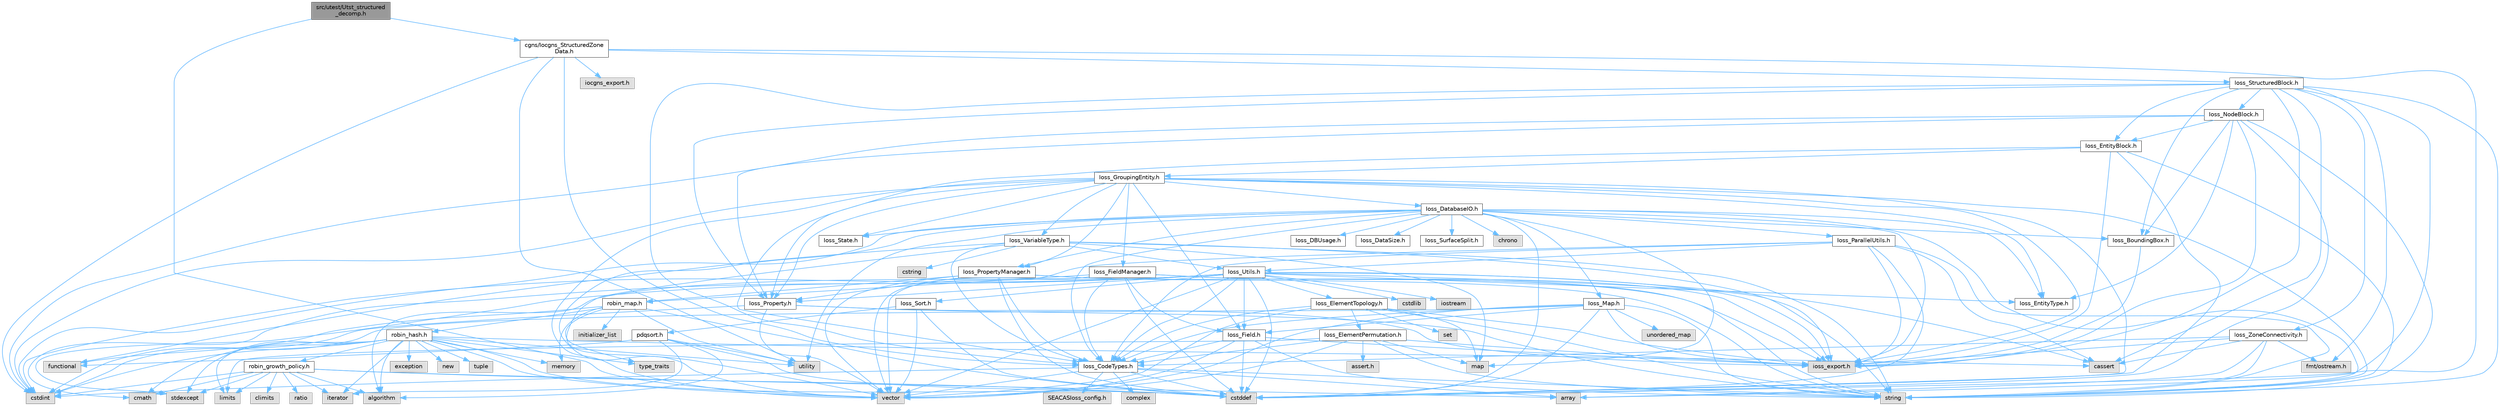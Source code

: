 digraph "src/utest/Utst_structured_decomp.h"
{
 // INTERACTIVE_SVG=YES
 // LATEX_PDF_SIZE
  bgcolor="transparent";
  edge [fontname=Helvetica,fontsize=10,labelfontname=Helvetica,labelfontsize=10];
  node [fontname=Helvetica,fontsize=10,shape=box,height=0.2,width=0.4];
  Node1 [id="Node000001",label="src/utest/Utst_structured\l_decomp.h",height=0.2,width=0.4,color="gray40", fillcolor="grey60", style="filled", fontcolor="black",tooltip=" "];
  Node1 -> Node2 [id="edge1_Node000001_Node000002",color="steelblue1",style="solid",tooltip=" "];
  Node2 [id="Node000002",label="cgns/Iocgns_StructuredZone\lData.h",height=0.2,width=0.4,color="grey40", fillcolor="white", style="filled",URL="$Iocgns__StructuredZoneData_8h.html",tooltip=" "];
  Node2 -> Node3 [id="edge2_Node000002_Node000003",color="steelblue1",style="solid",tooltip=" "];
  Node3 [id="Node000003",label="iocgns_export.h",height=0.2,width=0.4,color="grey60", fillcolor="#E0E0E0", style="filled",tooltip=" "];
  Node2 -> Node4 [id="edge3_Node000002_Node000004",color="steelblue1",style="solid",tooltip=" "];
  Node4 [id="Node000004",label="Ioss_CodeTypes.h",height=0.2,width=0.4,color="grey40", fillcolor="white", style="filled",URL="$Ioss__CodeTypes_8h.html",tooltip=" "];
  Node4 -> Node5 [id="edge4_Node000004_Node000005",color="steelblue1",style="solid",tooltip=" "];
  Node5 [id="Node000005",label="array",height=0.2,width=0.4,color="grey60", fillcolor="#E0E0E0", style="filled",tooltip=" "];
  Node4 -> Node6 [id="edge5_Node000004_Node000006",color="steelblue1",style="solid",tooltip=" "];
  Node6 [id="Node000006",label="cstddef",height=0.2,width=0.4,color="grey60", fillcolor="#E0E0E0", style="filled",tooltip=" "];
  Node4 -> Node7 [id="edge6_Node000004_Node000007",color="steelblue1",style="solid",tooltip=" "];
  Node7 [id="Node000007",label="cstdint",height=0.2,width=0.4,color="grey60", fillcolor="#E0E0E0", style="filled",tooltip=" "];
  Node4 -> Node8 [id="edge7_Node000004_Node000008",color="steelblue1",style="solid",tooltip=" "];
  Node8 [id="Node000008",label="string",height=0.2,width=0.4,color="grey60", fillcolor="#E0E0E0", style="filled",tooltip=" "];
  Node4 -> Node9 [id="edge8_Node000004_Node000009",color="steelblue1",style="solid",tooltip=" "];
  Node9 [id="Node000009",label="vector",height=0.2,width=0.4,color="grey60", fillcolor="#E0E0E0", style="filled",tooltip=" "];
  Node4 -> Node10 [id="edge9_Node000004_Node000010",color="steelblue1",style="solid",tooltip=" "];
  Node10 [id="Node000010",label="SEACASIoss_config.h",height=0.2,width=0.4,color="grey60", fillcolor="#E0E0E0", style="filled",tooltip=" "];
  Node4 -> Node11 [id="edge10_Node000004_Node000011",color="steelblue1",style="solid",tooltip=" "];
  Node11 [id="Node000011",label="complex",height=0.2,width=0.4,color="grey60", fillcolor="#E0E0E0", style="filled",tooltip=" "];
  Node2 -> Node12 [id="edge11_Node000002_Node000012",color="steelblue1",style="solid",tooltip=" "];
  Node12 [id="Node000012",label="Ioss_StructuredBlock.h",height=0.2,width=0.4,color="grey40", fillcolor="white", style="filled",URL="$Ioss__StructuredBlock_8h.html",tooltip=" "];
  Node12 -> Node13 [id="edge12_Node000012_Node000013",color="steelblue1",style="solid",tooltip=" "];
  Node13 [id="Node000013",label="ioss_export.h",height=0.2,width=0.4,color="grey60", fillcolor="#E0E0E0", style="filled",tooltip=" "];
  Node12 -> Node14 [id="edge13_Node000012_Node000014",color="steelblue1",style="solid",tooltip=" "];
  Node14 [id="Node000014",label="Ioss_BoundingBox.h",height=0.2,width=0.4,color="grey40", fillcolor="white", style="filled",URL="$Ioss__BoundingBox_8h.html",tooltip=" "];
  Node14 -> Node13 [id="edge14_Node000014_Node000013",color="steelblue1",style="solid",tooltip=" "];
  Node12 -> Node4 [id="edge15_Node000012_Node000004",color="steelblue1",style="solid",tooltip=" "];
  Node12 -> Node15 [id="edge16_Node000012_Node000015",color="steelblue1",style="solid",tooltip=" "];
  Node15 [id="Node000015",label="Ioss_EntityBlock.h",height=0.2,width=0.4,color="grey40", fillcolor="white", style="filled",URL="$Ioss__EntityBlock_8h.html",tooltip=" "];
  Node15 -> Node13 [id="edge17_Node000015_Node000013",color="steelblue1",style="solid",tooltip=" "];
  Node15 -> Node16 [id="edge18_Node000015_Node000016",color="steelblue1",style="solid",tooltip=" "];
  Node16 [id="Node000016",label="Ioss_GroupingEntity.h",height=0.2,width=0.4,color="grey40", fillcolor="white", style="filled",URL="$Ioss__GroupingEntity_8h.html",tooltip=" "];
  Node16 -> Node13 [id="edge19_Node000016_Node000013",color="steelblue1",style="solid",tooltip=" "];
  Node16 -> Node4 [id="edge20_Node000016_Node000004",color="steelblue1",style="solid",tooltip=" "];
  Node16 -> Node17 [id="edge21_Node000016_Node000017",color="steelblue1",style="solid",tooltip=" "];
  Node17 [id="Node000017",label="Ioss_DatabaseIO.h",height=0.2,width=0.4,color="grey40", fillcolor="white", style="filled",URL="$Ioss__DatabaseIO_8h.html",tooltip=" "];
  Node17 -> Node13 [id="edge22_Node000017_Node000013",color="steelblue1",style="solid",tooltip=" "];
  Node17 -> Node14 [id="edge23_Node000017_Node000014",color="steelblue1",style="solid",tooltip=" "];
  Node17 -> Node4 [id="edge24_Node000017_Node000004",color="steelblue1",style="solid",tooltip=" "];
  Node17 -> Node18 [id="edge25_Node000017_Node000018",color="steelblue1",style="solid",tooltip=" "];
  Node18 [id="Node000018",label="Ioss_DBUsage.h",height=0.2,width=0.4,color="grey40", fillcolor="white", style="filled",URL="$Ioss__DBUsage_8h.html",tooltip=" "];
  Node17 -> Node19 [id="edge26_Node000017_Node000019",color="steelblue1",style="solid",tooltip=" "];
  Node19 [id="Node000019",label="Ioss_DataSize.h",height=0.2,width=0.4,color="grey40", fillcolor="white", style="filled",URL="$Ioss__DataSize_8h.html",tooltip=" "];
  Node17 -> Node20 [id="edge27_Node000017_Node000020",color="steelblue1",style="solid",tooltip=" "];
  Node20 [id="Node000020",label="Ioss_EntityType.h",height=0.2,width=0.4,color="grey40", fillcolor="white", style="filled",URL="$Ioss__EntityType_8h.html",tooltip=" "];
  Node17 -> Node21 [id="edge28_Node000017_Node000021",color="steelblue1",style="solid",tooltip=" "];
  Node21 [id="Node000021",label="Ioss_Map.h",height=0.2,width=0.4,color="grey40", fillcolor="white", style="filled",URL="$Ioss__Map_8h.html",tooltip=" "];
  Node21 -> Node13 [id="edge29_Node000021_Node000013",color="steelblue1",style="solid",tooltip=" "];
  Node21 -> Node4 [id="edge30_Node000021_Node000004",color="steelblue1",style="solid",tooltip=" "];
  Node21 -> Node22 [id="edge31_Node000021_Node000022",color="steelblue1",style="solid",tooltip=" "];
  Node22 [id="Node000022",label="Ioss_Field.h",height=0.2,width=0.4,color="grey40", fillcolor="white", style="filled",URL="$Ioss__Field_8h.html",tooltip=" "];
  Node22 -> Node13 [id="edge32_Node000022_Node000013",color="steelblue1",style="solid",tooltip=" "];
  Node22 -> Node4 [id="edge33_Node000022_Node000004",color="steelblue1",style="solid",tooltip=" "];
  Node22 -> Node6 [id="edge34_Node000022_Node000006",color="steelblue1",style="solid",tooltip=" "];
  Node22 -> Node8 [id="edge35_Node000022_Node000008",color="steelblue1",style="solid",tooltip=" "];
  Node22 -> Node9 [id="edge36_Node000022_Node000009",color="steelblue1",style="solid",tooltip=" "];
  Node21 -> Node6 [id="edge37_Node000021_Node000006",color="steelblue1",style="solid",tooltip=" "];
  Node21 -> Node7 [id="edge38_Node000021_Node000007",color="steelblue1",style="solid",tooltip=" "];
  Node21 -> Node8 [id="edge39_Node000021_Node000008",color="steelblue1",style="solid",tooltip=" "];
  Node21 -> Node9 [id="edge40_Node000021_Node000009",color="steelblue1",style="solid",tooltip=" "];
  Node21 -> Node23 [id="edge41_Node000021_Node000023",color="steelblue1",style="solid",tooltip=" "];
  Node23 [id="Node000023",label="unordered_map",height=0.2,width=0.4,color="grey60", fillcolor="#E0E0E0", style="filled",tooltip=" "];
  Node17 -> Node24 [id="edge42_Node000017_Node000024",color="steelblue1",style="solid",tooltip=" "];
  Node24 [id="Node000024",label="Ioss_ParallelUtils.h",height=0.2,width=0.4,color="grey40", fillcolor="white", style="filled",URL="$Ioss__ParallelUtils_8h.html",tooltip=" "];
  Node24 -> Node13 [id="edge43_Node000024_Node000013",color="steelblue1",style="solid",tooltip=" "];
  Node24 -> Node4 [id="edge44_Node000024_Node000004",color="steelblue1",style="solid",tooltip=" "];
  Node24 -> Node25 [id="edge45_Node000024_Node000025",color="steelblue1",style="solid",tooltip=" "];
  Node25 [id="Node000025",label="Ioss_Utils.h",height=0.2,width=0.4,color="grey40", fillcolor="white", style="filled",URL="$Ioss__Utils_8h.html",tooltip=" "];
  Node25 -> Node13 [id="edge46_Node000025_Node000013",color="steelblue1",style="solid",tooltip=" "];
  Node25 -> Node4 [id="edge47_Node000025_Node000004",color="steelblue1",style="solid",tooltip=" "];
  Node25 -> Node26 [id="edge48_Node000025_Node000026",color="steelblue1",style="solid",tooltip=" "];
  Node26 [id="Node000026",label="Ioss_ElementTopology.h",height=0.2,width=0.4,color="grey40", fillcolor="white", style="filled",URL="$Ioss__ElementTopology_8h.html",tooltip=" "];
  Node26 -> Node13 [id="edge49_Node000026_Node000013",color="steelblue1",style="solid",tooltip=" "];
  Node26 -> Node4 [id="edge50_Node000026_Node000004",color="steelblue1",style="solid",tooltip=" "];
  Node26 -> Node27 [id="edge51_Node000026_Node000027",color="steelblue1",style="solid",tooltip=" "];
  Node27 [id="Node000027",label="Ioss_ElementPermutation.h",height=0.2,width=0.4,color="grey40", fillcolor="white", style="filled",URL="$Ioss__ElementPermutation_8h.html",tooltip=" "];
  Node27 -> Node13 [id="edge52_Node000027_Node000013",color="steelblue1",style="solid",tooltip=" "];
  Node27 -> Node4 [id="edge53_Node000027_Node000004",color="steelblue1",style="solid",tooltip=" "];
  Node27 -> Node28 [id="edge54_Node000027_Node000028",color="steelblue1",style="solid",tooltip=" "];
  Node28 [id="Node000028",label="assert.h",height=0.2,width=0.4,color="grey60", fillcolor="#E0E0E0", style="filled",tooltip=" "];
  Node27 -> Node29 [id="edge55_Node000027_Node000029",color="steelblue1",style="solid",tooltip=" "];
  Node29 [id="Node000029",label="limits",height=0.2,width=0.4,color="grey60", fillcolor="#E0E0E0", style="filled",tooltip=" "];
  Node27 -> Node30 [id="edge56_Node000027_Node000030",color="steelblue1",style="solid",tooltip=" "];
  Node30 [id="Node000030",label="map",height=0.2,width=0.4,color="grey60", fillcolor="#E0E0E0", style="filled",tooltip=" "];
  Node27 -> Node8 [id="edge57_Node000027_Node000008",color="steelblue1",style="solid",tooltip=" "];
  Node27 -> Node9 [id="edge58_Node000027_Node000009",color="steelblue1",style="solid",tooltip=" "];
  Node26 -> Node30 [id="edge59_Node000026_Node000030",color="steelblue1",style="solid",tooltip=" "];
  Node26 -> Node31 [id="edge60_Node000026_Node000031",color="steelblue1",style="solid",tooltip=" "];
  Node31 [id="Node000031",label="set",height=0.2,width=0.4,color="grey60", fillcolor="#E0E0E0", style="filled",tooltip=" "];
  Node26 -> Node8 [id="edge61_Node000026_Node000008",color="steelblue1",style="solid",tooltip=" "];
  Node26 -> Node9 [id="edge62_Node000026_Node000009",color="steelblue1",style="solid",tooltip=" "];
  Node25 -> Node20 [id="edge63_Node000025_Node000020",color="steelblue1",style="solid",tooltip=" "];
  Node25 -> Node22 [id="edge64_Node000025_Node000022",color="steelblue1",style="solid",tooltip=" "];
  Node25 -> Node32 [id="edge65_Node000025_Node000032",color="steelblue1",style="solid",tooltip=" "];
  Node32 [id="Node000032",label="Ioss_Property.h",height=0.2,width=0.4,color="grey40", fillcolor="white", style="filled",URL="$Ioss__Property_8h.html",tooltip=" "];
  Node32 -> Node13 [id="edge66_Node000032_Node000013",color="steelblue1",style="solid",tooltip=" "];
  Node32 -> Node7 [id="edge67_Node000032_Node000007",color="steelblue1",style="solid",tooltip=" "];
  Node32 -> Node8 [id="edge68_Node000032_Node000008",color="steelblue1",style="solid",tooltip=" "];
  Node32 -> Node9 [id="edge69_Node000032_Node000009",color="steelblue1",style="solid",tooltip=" "];
  Node25 -> Node33 [id="edge70_Node000025_Node000033",color="steelblue1",style="solid",tooltip=" "];
  Node33 [id="Node000033",label="Ioss_Sort.h",height=0.2,width=0.4,color="grey40", fillcolor="white", style="filled",URL="$Ioss__Sort_8h.html",tooltip=" "];
  Node33 -> Node34 [id="edge71_Node000033_Node000034",color="steelblue1",style="solid",tooltip=" "];
  Node34 [id="Node000034",label="pdqsort.h",height=0.2,width=0.4,color="grey40", fillcolor="white", style="filled",URL="$pdqsort_8h.html",tooltip=" "];
  Node34 -> Node35 [id="edge72_Node000034_Node000035",color="steelblue1",style="solid",tooltip=" "];
  Node35 [id="Node000035",label="algorithm",height=0.2,width=0.4,color="grey60", fillcolor="#E0E0E0", style="filled",tooltip=" "];
  Node34 -> Node6 [id="edge73_Node000034_Node000006",color="steelblue1",style="solid",tooltip=" "];
  Node34 -> Node36 [id="edge74_Node000034_Node000036",color="steelblue1",style="solid",tooltip=" "];
  Node36 [id="Node000036",label="functional",height=0.2,width=0.4,color="grey60", fillcolor="#E0E0E0", style="filled",tooltip=" "];
  Node34 -> Node37 [id="edge75_Node000034_Node000037",color="steelblue1",style="solid",tooltip=" "];
  Node37 [id="Node000037",label="iterator",height=0.2,width=0.4,color="grey60", fillcolor="#E0E0E0", style="filled",tooltip=" "];
  Node34 -> Node38 [id="edge76_Node000034_Node000038",color="steelblue1",style="solid",tooltip=" "];
  Node38 [id="Node000038",label="utility",height=0.2,width=0.4,color="grey60", fillcolor="#E0E0E0", style="filled",tooltip=" "];
  Node33 -> Node6 [id="edge77_Node000033_Node000006",color="steelblue1",style="solid",tooltip=" "];
  Node33 -> Node9 [id="edge78_Node000033_Node000009",color="steelblue1",style="solid",tooltip=" "];
  Node25 -> Node35 [id="edge79_Node000025_Node000035",color="steelblue1",style="solid",tooltip=" "];
  Node25 -> Node39 [id="edge80_Node000025_Node000039",color="steelblue1",style="solid",tooltip=" "];
  Node39 [id="Node000039",label="cassert",height=0.2,width=0.4,color="grey60", fillcolor="#E0E0E0", style="filled",tooltip=" "];
  Node25 -> Node40 [id="edge81_Node000025_Node000040",color="steelblue1",style="solid",tooltip=" "];
  Node40 [id="Node000040",label="cmath",height=0.2,width=0.4,color="grey60", fillcolor="#E0E0E0", style="filled",tooltip=" "];
  Node25 -> Node6 [id="edge82_Node000025_Node000006",color="steelblue1",style="solid",tooltip=" "];
  Node25 -> Node7 [id="edge83_Node000025_Node000007",color="steelblue1",style="solid",tooltip=" "];
  Node25 -> Node41 [id="edge84_Node000025_Node000041",color="steelblue1",style="solid",tooltip=" "];
  Node41 [id="Node000041",label="cstdlib",height=0.2,width=0.4,color="grey60", fillcolor="#E0E0E0", style="filled",tooltip=" "];
  Node25 -> Node42 [id="edge85_Node000025_Node000042",color="steelblue1",style="solid",tooltip=" "];
  Node42 [id="Node000042",label="iostream",height=0.2,width=0.4,color="grey60", fillcolor="#E0E0E0", style="filled",tooltip=" "];
  Node25 -> Node43 [id="edge86_Node000025_Node000043",color="steelblue1",style="solid",tooltip=" "];
  Node43 [id="Node000043",label="stdexcept",height=0.2,width=0.4,color="grey60", fillcolor="#E0E0E0", style="filled",tooltip=" "];
  Node25 -> Node8 [id="edge87_Node000025_Node000008",color="steelblue1",style="solid",tooltip=" "];
  Node25 -> Node9 [id="edge88_Node000025_Node000009",color="steelblue1",style="solid",tooltip=" "];
  Node24 -> Node39 [id="edge89_Node000024_Node000039",color="steelblue1",style="solid",tooltip=" "];
  Node24 -> Node6 [id="edge90_Node000024_Node000006",color="steelblue1",style="solid",tooltip=" "];
  Node24 -> Node8 [id="edge91_Node000024_Node000008",color="steelblue1",style="solid",tooltip=" "];
  Node24 -> Node9 [id="edge92_Node000024_Node000009",color="steelblue1",style="solid",tooltip=" "];
  Node17 -> Node44 [id="edge93_Node000017_Node000044",color="steelblue1",style="solid",tooltip=" "];
  Node44 [id="Node000044",label="Ioss_PropertyManager.h",height=0.2,width=0.4,color="grey40", fillcolor="white", style="filled",URL="$Ioss__PropertyManager_8h.html",tooltip=" "];
  Node44 -> Node13 [id="edge94_Node000044_Node000013",color="steelblue1",style="solid",tooltip=" "];
  Node44 -> Node4 [id="edge95_Node000044_Node000004",color="steelblue1",style="solid",tooltip=" "];
  Node44 -> Node32 [id="edge96_Node000044_Node000032",color="steelblue1",style="solid",tooltip=" "];
  Node44 -> Node6 [id="edge97_Node000044_Node000006",color="steelblue1",style="solid",tooltip=" "];
  Node44 -> Node8 [id="edge98_Node000044_Node000008",color="steelblue1",style="solid",tooltip=" "];
  Node44 -> Node9 [id="edge99_Node000044_Node000009",color="steelblue1",style="solid",tooltip=" "];
  Node44 -> Node45 [id="edge100_Node000044_Node000045",color="steelblue1",style="solid",tooltip=" "];
  Node45 [id="Node000045",label="robin_map.h",height=0.2,width=0.4,color="grey40", fillcolor="white", style="filled",URL="$robin__map_8h.html",tooltip=" "];
  Node45 -> Node6 [id="edge101_Node000045_Node000006",color="steelblue1",style="solid",tooltip=" "];
  Node45 -> Node36 [id="edge102_Node000045_Node000036",color="steelblue1",style="solid",tooltip=" "];
  Node45 -> Node46 [id="edge103_Node000045_Node000046",color="steelblue1",style="solid",tooltip=" "];
  Node46 [id="Node000046",label="initializer_list",height=0.2,width=0.4,color="grey60", fillcolor="#E0E0E0", style="filled",tooltip=" "];
  Node45 -> Node47 [id="edge104_Node000045_Node000047",color="steelblue1",style="solid",tooltip=" "];
  Node47 [id="Node000047",label="memory",height=0.2,width=0.4,color="grey60", fillcolor="#E0E0E0", style="filled",tooltip=" "];
  Node45 -> Node48 [id="edge105_Node000045_Node000048",color="steelblue1",style="solid",tooltip=" "];
  Node48 [id="Node000048",label="type_traits",height=0.2,width=0.4,color="grey60", fillcolor="#E0E0E0", style="filled",tooltip=" "];
  Node45 -> Node38 [id="edge106_Node000045_Node000038",color="steelblue1",style="solid",tooltip=" "];
  Node45 -> Node49 [id="edge107_Node000045_Node000049",color="steelblue1",style="solid",tooltip=" "];
  Node49 [id="Node000049",label="robin_hash.h",height=0.2,width=0.4,color="grey40", fillcolor="white", style="filled",URL="$robin__hash_8h.html",tooltip=" "];
  Node49 -> Node35 [id="edge108_Node000049_Node000035",color="steelblue1",style="solid",tooltip=" "];
  Node49 -> Node39 [id="edge109_Node000049_Node000039",color="steelblue1",style="solid",tooltip=" "];
  Node49 -> Node40 [id="edge110_Node000049_Node000040",color="steelblue1",style="solid",tooltip=" "];
  Node49 -> Node6 [id="edge111_Node000049_Node000006",color="steelblue1",style="solid",tooltip=" "];
  Node49 -> Node7 [id="edge112_Node000049_Node000007",color="steelblue1",style="solid",tooltip=" "];
  Node49 -> Node50 [id="edge113_Node000049_Node000050",color="steelblue1",style="solid",tooltip=" "];
  Node50 [id="Node000050",label="exception",height=0.2,width=0.4,color="grey60", fillcolor="#E0E0E0", style="filled",tooltip=" "];
  Node49 -> Node37 [id="edge114_Node000049_Node000037",color="steelblue1",style="solid",tooltip=" "];
  Node49 -> Node29 [id="edge115_Node000049_Node000029",color="steelblue1",style="solid",tooltip=" "];
  Node49 -> Node47 [id="edge116_Node000049_Node000047",color="steelblue1",style="solid",tooltip=" "];
  Node49 -> Node51 [id="edge117_Node000049_Node000051",color="steelblue1",style="solid",tooltip=" "];
  Node51 [id="Node000051",label="new",height=0.2,width=0.4,color="grey60", fillcolor="#E0E0E0", style="filled",tooltip=" "];
  Node49 -> Node43 [id="edge118_Node000049_Node000043",color="steelblue1",style="solid",tooltip=" "];
  Node49 -> Node52 [id="edge119_Node000049_Node000052",color="steelblue1",style="solid",tooltip=" "];
  Node52 [id="Node000052",label="tuple",height=0.2,width=0.4,color="grey60", fillcolor="#E0E0E0", style="filled",tooltip=" "];
  Node49 -> Node48 [id="edge120_Node000049_Node000048",color="steelblue1",style="solid",tooltip=" "];
  Node49 -> Node38 [id="edge121_Node000049_Node000038",color="steelblue1",style="solid",tooltip=" "];
  Node49 -> Node9 [id="edge122_Node000049_Node000009",color="steelblue1",style="solid",tooltip=" "];
  Node49 -> Node53 [id="edge123_Node000049_Node000053",color="steelblue1",style="solid",tooltip=" "];
  Node53 [id="Node000053",label="robin_growth_policy.h",height=0.2,width=0.4,color="grey40", fillcolor="white", style="filled",URL="$robin__growth__policy_8h.html",tooltip=" "];
  Node53 -> Node35 [id="edge124_Node000053_Node000035",color="steelblue1",style="solid",tooltip=" "];
  Node53 -> Node5 [id="edge125_Node000053_Node000005",color="steelblue1",style="solid",tooltip=" "];
  Node53 -> Node54 [id="edge126_Node000053_Node000054",color="steelblue1",style="solid",tooltip=" "];
  Node54 [id="Node000054",label="climits",height=0.2,width=0.4,color="grey60", fillcolor="#E0E0E0", style="filled",tooltip=" "];
  Node53 -> Node40 [id="edge127_Node000053_Node000040",color="steelblue1",style="solid",tooltip=" "];
  Node53 -> Node6 [id="edge128_Node000053_Node000006",color="steelblue1",style="solid",tooltip=" "];
  Node53 -> Node7 [id="edge129_Node000053_Node000007",color="steelblue1",style="solid",tooltip=" "];
  Node53 -> Node37 [id="edge130_Node000053_Node000037",color="steelblue1",style="solid",tooltip=" "];
  Node53 -> Node29 [id="edge131_Node000053_Node000029",color="steelblue1",style="solid",tooltip=" "];
  Node53 -> Node55 [id="edge132_Node000053_Node000055",color="steelblue1",style="solid",tooltip=" "];
  Node55 [id="Node000055",label="ratio",height=0.2,width=0.4,color="grey60", fillcolor="#E0E0E0", style="filled",tooltip=" "];
  Node53 -> Node43 [id="edge133_Node000053_Node000043",color="steelblue1",style="solid",tooltip=" "];
  Node17 -> Node56 [id="edge134_Node000017_Node000056",color="steelblue1",style="solid",tooltip=" "];
  Node56 [id="Node000056",label="Ioss_State.h",height=0.2,width=0.4,color="grey40", fillcolor="white", style="filled",URL="$Ioss__State_8h.html",tooltip=" "];
  Node17 -> Node57 [id="edge135_Node000017_Node000057",color="steelblue1",style="solid",tooltip=" "];
  Node57 [id="Node000057",label="Ioss_SurfaceSplit.h",height=0.2,width=0.4,color="grey40", fillcolor="white", style="filled",URL="$Ioss__SurfaceSplit_8h.html",tooltip=" "];
  Node17 -> Node58 [id="edge136_Node000017_Node000058",color="steelblue1",style="solid",tooltip=" "];
  Node58 [id="Node000058",label="chrono",height=0.2,width=0.4,color="grey60", fillcolor="#E0E0E0", style="filled",tooltip=" "];
  Node17 -> Node6 [id="edge137_Node000017_Node000006",color="steelblue1",style="solid",tooltip=" "];
  Node17 -> Node7 [id="edge138_Node000017_Node000007",color="steelblue1",style="solid",tooltip=" "];
  Node17 -> Node30 [id="edge139_Node000017_Node000030",color="steelblue1",style="solid",tooltip=" "];
  Node17 -> Node8 [id="edge140_Node000017_Node000008",color="steelblue1",style="solid",tooltip=" "];
  Node17 -> Node38 [id="edge141_Node000017_Node000038",color="steelblue1",style="solid",tooltip=" "];
  Node17 -> Node9 [id="edge142_Node000017_Node000009",color="steelblue1",style="solid",tooltip=" "];
  Node16 -> Node20 [id="edge143_Node000016_Node000020",color="steelblue1",style="solid",tooltip=" "];
  Node16 -> Node22 [id="edge144_Node000016_Node000022",color="steelblue1",style="solid",tooltip=" "];
  Node16 -> Node59 [id="edge145_Node000016_Node000059",color="steelblue1",style="solid",tooltip=" "];
  Node59 [id="Node000059",label="Ioss_FieldManager.h",height=0.2,width=0.4,color="grey40", fillcolor="white", style="filled",URL="$Ioss__FieldManager_8h.html",tooltip=" "];
  Node59 -> Node13 [id="edge146_Node000059_Node000013",color="steelblue1",style="solid",tooltip=" "];
  Node59 -> Node4 [id="edge147_Node000059_Node000004",color="steelblue1",style="solid",tooltip=" "];
  Node59 -> Node22 [id="edge148_Node000059_Node000022",color="steelblue1",style="solid",tooltip=" "];
  Node59 -> Node6 [id="edge149_Node000059_Node000006",color="steelblue1",style="solid",tooltip=" "];
  Node59 -> Node8 [id="edge150_Node000059_Node000008",color="steelblue1",style="solid",tooltip=" "];
  Node59 -> Node9 [id="edge151_Node000059_Node000009",color="steelblue1",style="solid",tooltip=" "];
  Node59 -> Node45 [id="edge152_Node000059_Node000045",color="steelblue1",style="solid",tooltip=" "];
  Node16 -> Node32 [id="edge153_Node000016_Node000032",color="steelblue1",style="solid",tooltip=" "];
  Node16 -> Node44 [id="edge154_Node000016_Node000044",color="steelblue1",style="solid",tooltip=" "];
  Node16 -> Node56 [id="edge155_Node000016_Node000056",color="steelblue1",style="solid",tooltip=" "];
  Node16 -> Node60 [id="edge156_Node000016_Node000060",color="steelblue1",style="solid",tooltip=" "];
  Node60 [id="Node000060",label="Ioss_VariableType.h",height=0.2,width=0.4,color="grey40", fillcolor="white", style="filled",URL="$Ioss__VariableType_8h.html",tooltip=" "];
  Node60 -> Node13 [id="edge157_Node000060_Node000013",color="steelblue1",style="solid",tooltip=" "];
  Node60 -> Node4 [id="edge158_Node000060_Node000004",color="steelblue1",style="solid",tooltip=" "];
  Node60 -> Node25 [id="edge159_Node000060_Node000025",color="steelblue1",style="solid",tooltip=" "];
  Node60 -> Node61 [id="edge160_Node000060_Node000061",color="steelblue1",style="solid",tooltip=" "];
  Node61 [id="Node000061",label="cstring",height=0.2,width=0.4,color="grey60", fillcolor="#E0E0E0", style="filled",tooltip=" "];
  Node60 -> Node36 [id="edge161_Node000060_Node000036",color="steelblue1",style="solid",tooltip=" "];
  Node60 -> Node30 [id="edge162_Node000060_Node000030",color="steelblue1",style="solid",tooltip=" "];
  Node60 -> Node8 [id="edge163_Node000060_Node000008",color="steelblue1",style="solid",tooltip=" "];
  Node60 -> Node9 [id="edge164_Node000060_Node000009",color="steelblue1",style="solid",tooltip=" "];
  Node16 -> Node6 [id="edge165_Node000016_Node000006",color="steelblue1",style="solid",tooltip=" "];
  Node16 -> Node7 [id="edge166_Node000016_Node000007",color="steelblue1",style="solid",tooltip=" "];
  Node16 -> Node8 [id="edge167_Node000016_Node000008",color="steelblue1",style="solid",tooltip=" "];
  Node16 -> Node9 [id="edge168_Node000016_Node000009",color="steelblue1",style="solid",tooltip=" "];
  Node15 -> Node32 [id="edge169_Node000015_Node000032",color="steelblue1",style="solid",tooltip=" "];
  Node15 -> Node6 [id="edge170_Node000015_Node000006",color="steelblue1",style="solid",tooltip=" "];
  Node15 -> Node8 [id="edge171_Node000015_Node000008",color="steelblue1",style="solid",tooltip=" "];
  Node12 -> Node62 [id="edge172_Node000012_Node000062",color="steelblue1",style="solid",tooltip=" "];
  Node62 [id="Node000062",label="Ioss_NodeBlock.h",height=0.2,width=0.4,color="grey40", fillcolor="white", style="filled",URL="$Ioss__NodeBlock_8h.html",tooltip=" "];
  Node62 -> Node13 [id="edge173_Node000062_Node000013",color="steelblue1",style="solid",tooltip=" "];
  Node62 -> Node14 [id="edge174_Node000062_Node000014",color="steelblue1",style="solid",tooltip=" "];
  Node62 -> Node15 [id="edge175_Node000062_Node000015",color="steelblue1",style="solid",tooltip=" "];
  Node62 -> Node20 [id="edge176_Node000062_Node000020",color="steelblue1",style="solid",tooltip=" "];
  Node62 -> Node32 [id="edge177_Node000062_Node000032",color="steelblue1",style="solid",tooltip=" "];
  Node62 -> Node6 [id="edge178_Node000062_Node000006",color="steelblue1",style="solid",tooltip=" "];
  Node62 -> Node7 [id="edge179_Node000062_Node000007",color="steelblue1",style="solid",tooltip=" "];
  Node62 -> Node8 [id="edge180_Node000062_Node000008",color="steelblue1",style="solid",tooltip=" "];
  Node12 -> Node32 [id="edge181_Node000012_Node000032",color="steelblue1",style="solid",tooltip=" "];
  Node12 -> Node63 [id="edge182_Node000012_Node000063",color="steelblue1",style="solid",tooltip=" "];
  Node63 [id="Node000063",label="Ioss_ZoneConnectivity.h",height=0.2,width=0.4,color="grey40", fillcolor="white", style="filled",URL="$Ioss__ZoneConnectivity_8h.html",tooltip=" "];
  Node63 -> Node13 [id="edge183_Node000063_Node000013",color="steelblue1",style="solid",tooltip=" "];
  Node63 -> Node4 [id="edge184_Node000063_Node000004",color="steelblue1",style="solid",tooltip=" "];
  Node63 -> Node5 [id="edge185_Node000063_Node000005",color="steelblue1",style="solid",tooltip=" "];
  Node63 -> Node39 [id="edge186_Node000063_Node000039",color="steelblue1",style="solid",tooltip=" "];
  Node63 -> Node64 [id="edge187_Node000063_Node000064",color="steelblue1",style="solid",tooltip=" "];
  Node64 [id="Node000064",label="fmt/ostream.h",height=0.2,width=0.4,color="grey60", fillcolor="#E0E0E0", style="filled",tooltip=" "];
  Node63 -> Node8 [id="edge188_Node000063_Node000008",color="steelblue1",style="solid",tooltip=" "];
  Node12 -> Node5 [id="edge189_Node000012_Node000005",color="steelblue1",style="solid",tooltip=" "];
  Node12 -> Node39 [id="edge190_Node000012_Node000039",color="steelblue1",style="solid",tooltip=" "];
  Node12 -> Node64 [id="edge191_Node000012_Node000064",color="steelblue1",style="solid",tooltip=" "];
  Node12 -> Node8 [id="edge192_Node000012_Node000008",color="steelblue1",style="solid",tooltip=" "];
  Node2 -> Node6 [id="edge193_Node000002_Node000006",color="steelblue1",style="solid",tooltip=" "];
  Node2 -> Node7 [id="edge194_Node000002_Node000007",color="steelblue1",style="solid",tooltip=" "];
  Node2 -> Node38 [id="edge195_Node000002_Node000038",color="steelblue1",style="solid",tooltip=" "];
  Node1 -> Node9 [id="edge196_Node000001_Node000009",color="steelblue1",style="solid",tooltip=" "];
}
